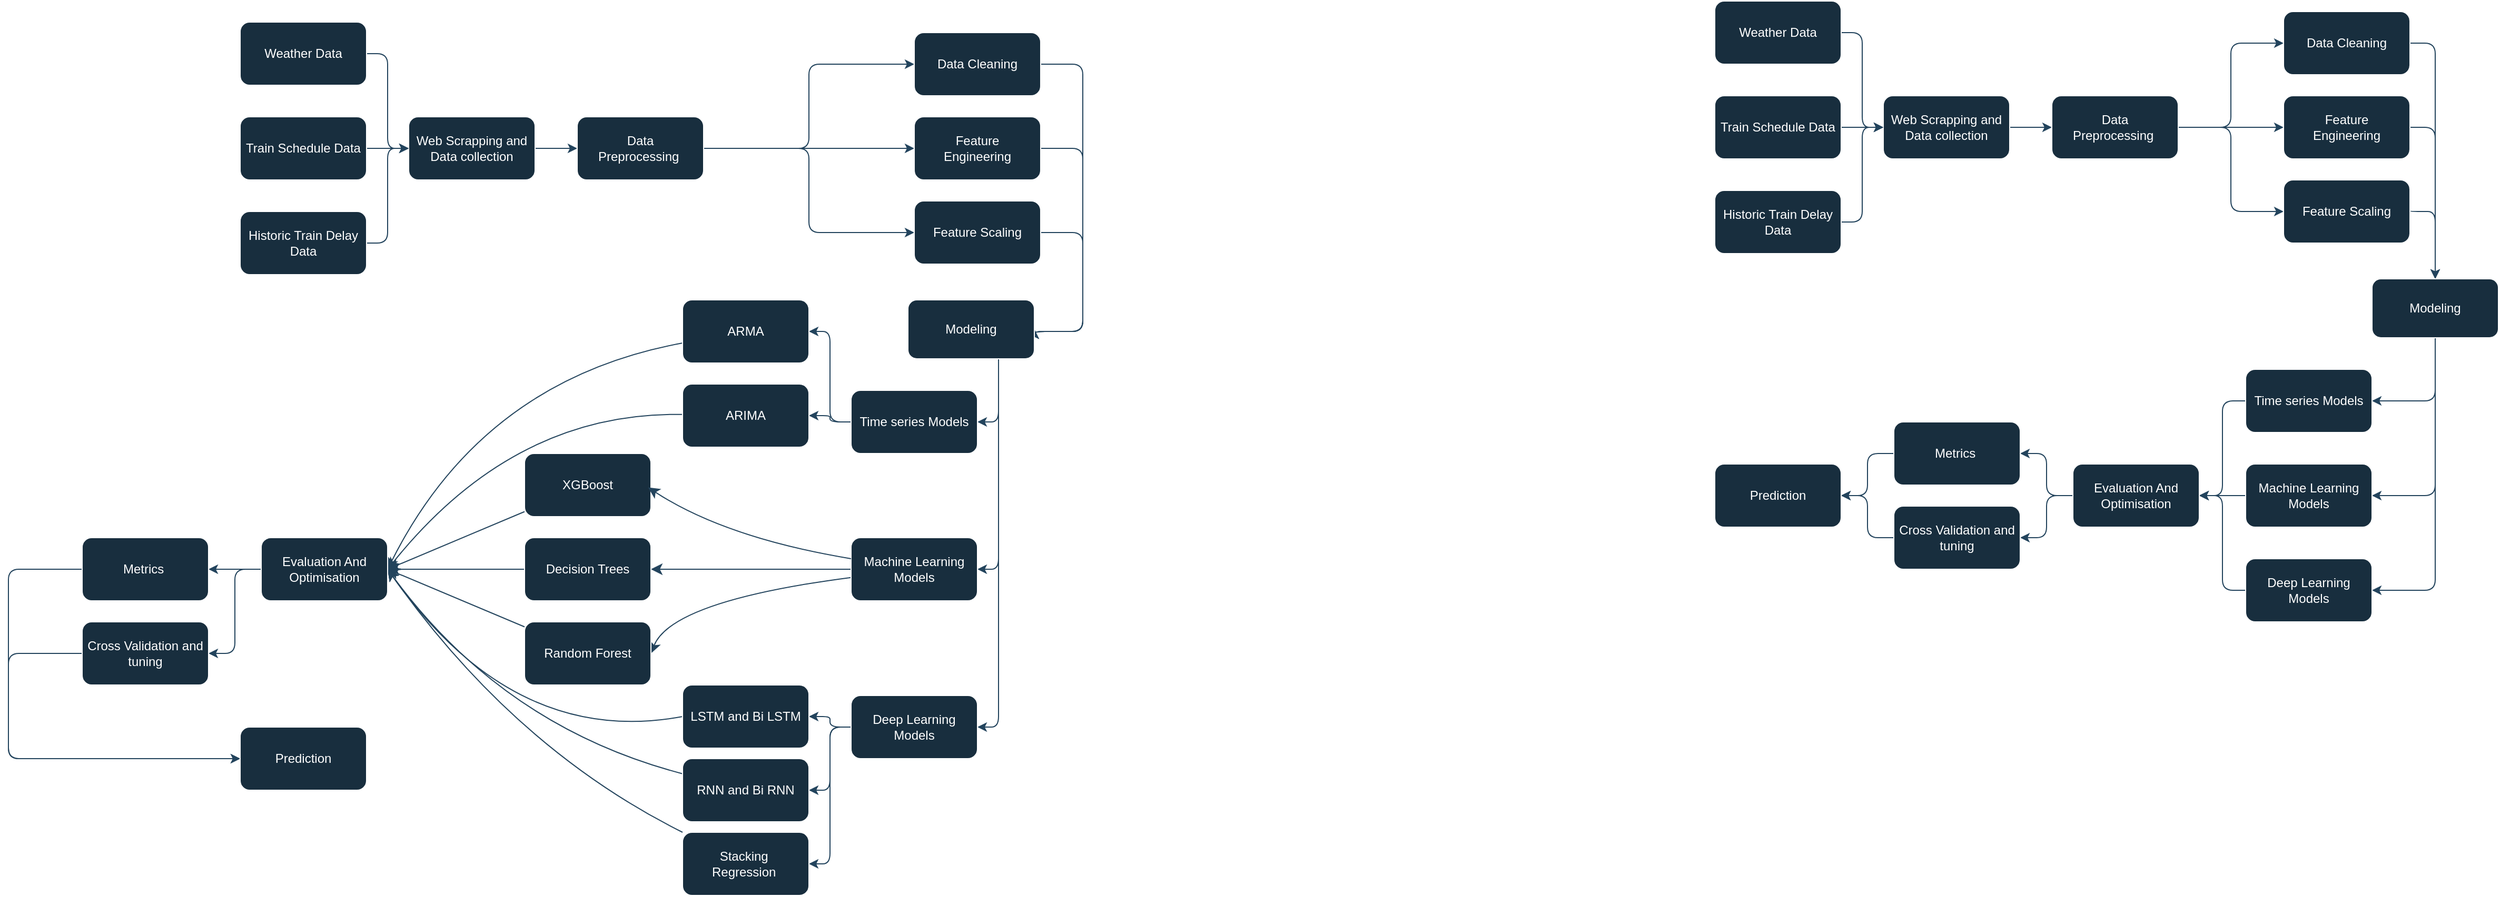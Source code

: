 <mxfile version="24.8.3">
  <diagram name="Page-1" id="Oc6mzuHaexsoy2SZjhDX">
    <mxGraphModel dx="1822" dy="664" grid="1" gridSize="10" guides="1" tooltips="1" connect="1" arrows="1" fold="1" page="1" pageScale="1" pageWidth="827" pageHeight="1169" math="0" shadow="0">
      <root>
        <mxCell id="0" />
        <mxCell id="1" parent="0" />
        <mxCell id="stg8ZOWepQ2pk7FR4M00-12" value="" style="edgeStyle=orthogonalEdgeStyle;rounded=1;orthogonalLoop=1;jettySize=auto;html=1;labelBackgroundColor=none;strokeColor=#23445D;fontColor=default;" parent="1" source="stg8ZOWepQ2pk7FR4M00-1" target="stg8ZOWepQ2pk7FR4M00-8" edge="1">
          <mxGeometry relative="1" as="geometry" />
        </mxCell>
        <mxCell id="stg8ZOWepQ2pk7FR4M00-1" value="Web Scrapping and Data collection" style="rounded=1;whiteSpace=wrap;html=1;labelBackgroundColor=none;fillColor=#182E3E;strokeColor=#FFFFFF;fontColor=#FFFFFF;" parent="1" vertex="1">
          <mxGeometry x="-120" y="410" width="120" height="60" as="geometry" />
        </mxCell>
        <mxCell id="stg8ZOWepQ2pk7FR4M00-4" style="edgeStyle=orthogonalEdgeStyle;rounded=1;orthogonalLoop=1;jettySize=auto;html=1;entryX=0;entryY=0.5;entryDx=0;entryDy=0;labelBackgroundColor=none;strokeColor=#23445D;fontColor=default;" parent="1" source="stg8ZOWepQ2pk7FR4M00-2" target="stg8ZOWepQ2pk7FR4M00-1" edge="1">
          <mxGeometry relative="1" as="geometry" />
        </mxCell>
        <mxCell id="stg8ZOWepQ2pk7FR4M00-2" value="Weather Data" style="rounded=1;whiteSpace=wrap;html=1;labelBackgroundColor=none;fillColor=#182E3E;strokeColor=#FFFFFF;fontColor=#FFFFFF;" parent="1" vertex="1">
          <mxGeometry x="-280" y="320" width="120" height="60" as="geometry" />
        </mxCell>
        <mxCell id="stg8ZOWepQ2pk7FR4M00-5" style="edgeStyle=orthogonalEdgeStyle;rounded=1;orthogonalLoop=1;jettySize=auto;html=1;labelBackgroundColor=none;strokeColor=#23445D;fontColor=default;" parent="1" source="stg8ZOWepQ2pk7FR4M00-3" edge="1">
          <mxGeometry relative="1" as="geometry">
            <mxPoint x="-120" y="440" as="targetPoint" />
            <Array as="points">
              <mxPoint x="-140" y="530" />
              <mxPoint x="-140" y="440" />
            </Array>
          </mxGeometry>
        </mxCell>
        <mxCell id="stg8ZOWepQ2pk7FR4M00-3" value="Historic Train Delay Data" style="rounded=1;whiteSpace=wrap;html=1;labelBackgroundColor=none;fillColor=#182E3E;strokeColor=#FFFFFF;fontColor=#FFFFFF;" parent="1" vertex="1">
          <mxGeometry x="-280" y="500" width="120" height="60" as="geometry" />
        </mxCell>
        <mxCell id="stg8ZOWepQ2pk7FR4M00-7" value="" style="edgeStyle=orthogonalEdgeStyle;rounded=1;orthogonalLoop=1;jettySize=auto;html=1;labelBackgroundColor=none;strokeColor=#23445D;fontColor=default;" parent="1" source="stg8ZOWepQ2pk7FR4M00-6" target="stg8ZOWepQ2pk7FR4M00-1" edge="1">
          <mxGeometry relative="1" as="geometry" />
        </mxCell>
        <mxCell id="stg8ZOWepQ2pk7FR4M00-6" value="Train Schedule Data" style="rounded=1;whiteSpace=wrap;html=1;labelBackgroundColor=none;fillColor=#182E3E;strokeColor=#FFFFFF;fontColor=#FFFFFF;" parent="1" vertex="1">
          <mxGeometry x="-280" y="410" width="120" height="60" as="geometry" />
        </mxCell>
        <mxCell id="stg8ZOWepQ2pk7FR4M00-13" value="" style="edgeStyle=orthogonalEdgeStyle;rounded=1;orthogonalLoop=1;jettySize=auto;html=1;labelBackgroundColor=none;strokeColor=#23445D;fontColor=default;" parent="1" source="stg8ZOWepQ2pk7FR4M00-8" target="stg8ZOWepQ2pk7FR4M00-10" edge="1">
          <mxGeometry relative="1" as="geometry" />
        </mxCell>
        <mxCell id="stg8ZOWepQ2pk7FR4M00-14" style="edgeStyle=orthogonalEdgeStyle;rounded=1;orthogonalLoop=1;jettySize=auto;html=1;entryX=0;entryY=0.5;entryDx=0;entryDy=0;labelBackgroundColor=none;strokeColor=#23445D;fontColor=default;" parent="1" source="stg8ZOWepQ2pk7FR4M00-8" target="stg8ZOWepQ2pk7FR4M00-9" edge="1">
          <mxGeometry relative="1" as="geometry" />
        </mxCell>
        <mxCell id="stg8ZOWepQ2pk7FR4M00-15" style="edgeStyle=orthogonalEdgeStyle;rounded=1;orthogonalLoop=1;jettySize=auto;html=1;entryX=0;entryY=0.5;entryDx=0;entryDy=0;labelBackgroundColor=none;strokeColor=#23445D;fontColor=default;" parent="1" source="stg8ZOWepQ2pk7FR4M00-8" target="stg8ZOWepQ2pk7FR4M00-11" edge="1">
          <mxGeometry relative="1" as="geometry" />
        </mxCell>
        <mxCell id="stg8ZOWepQ2pk7FR4M00-8" value="Data&lt;div&gt;Preprocessing&amp;nbsp;&lt;/div&gt;" style="rounded=1;whiteSpace=wrap;html=1;labelBackgroundColor=none;fillColor=#182E3E;strokeColor=#FFFFFF;fontColor=#FFFFFF;" parent="1" vertex="1">
          <mxGeometry x="40" y="410" width="120" height="60" as="geometry" />
        </mxCell>
        <mxCell id="stg8ZOWepQ2pk7FR4M00-21" style="edgeStyle=orthogonalEdgeStyle;rounded=1;orthogonalLoop=1;jettySize=auto;html=1;entryX=1;entryY=0.5;entryDx=0;entryDy=0;labelBackgroundColor=none;strokeColor=#23445D;fontColor=default;" parent="1" source="stg8ZOWepQ2pk7FR4M00-9" target="stg8ZOWepQ2pk7FR4M00-16" edge="1">
          <mxGeometry relative="1" as="geometry">
            <Array as="points">
              <mxPoint x="520" y="360" />
              <mxPoint x="520" y="614" />
            </Array>
          </mxGeometry>
        </mxCell>
        <mxCell id="stg8ZOWepQ2pk7FR4M00-9" value="Data Cleaning" style="rounded=1;whiteSpace=wrap;html=1;labelBackgroundColor=none;fillColor=#182E3E;strokeColor=#FFFFFF;fontColor=#FFFFFF;" parent="1" vertex="1">
          <mxGeometry x="360" y="330" width="120" height="60" as="geometry" />
        </mxCell>
        <mxCell id="stg8ZOWepQ2pk7FR4M00-22" style="edgeStyle=orthogonalEdgeStyle;rounded=1;orthogonalLoop=1;jettySize=auto;html=1;entryX=1;entryY=0.5;entryDx=0;entryDy=0;labelBackgroundColor=none;strokeColor=#23445D;fontColor=default;" parent="1" source="stg8ZOWepQ2pk7FR4M00-10" target="stg8ZOWepQ2pk7FR4M00-16" edge="1">
          <mxGeometry relative="1" as="geometry">
            <Array as="points">
              <mxPoint x="520" y="440" />
              <mxPoint x="520" y="614" />
            </Array>
          </mxGeometry>
        </mxCell>
        <mxCell id="stg8ZOWepQ2pk7FR4M00-10" value="Feature&lt;div&gt;&amp;nbsp;Engineering&amp;nbsp;&lt;/div&gt;" style="rounded=1;whiteSpace=wrap;html=1;labelBackgroundColor=none;fillColor=#182E3E;strokeColor=#FFFFFF;fontColor=#FFFFFF;" parent="1" vertex="1">
          <mxGeometry x="360" y="410" width="120" height="60" as="geometry" />
        </mxCell>
        <mxCell id="stg8ZOWepQ2pk7FR4M00-23" style="edgeStyle=orthogonalEdgeStyle;rounded=1;orthogonalLoop=1;jettySize=auto;html=1;entryX=1;entryY=0.5;entryDx=0;entryDy=0;labelBackgroundColor=none;strokeColor=#23445D;fontColor=default;" parent="1" source="stg8ZOWepQ2pk7FR4M00-11" target="stg8ZOWepQ2pk7FR4M00-16" edge="1">
          <mxGeometry relative="1" as="geometry">
            <Array as="points">
              <mxPoint x="520" y="520" />
              <mxPoint x="520" y="614" />
            </Array>
          </mxGeometry>
        </mxCell>
        <mxCell id="stg8ZOWepQ2pk7FR4M00-11" value="Feature Scaling" style="rounded=1;whiteSpace=wrap;html=1;labelBackgroundColor=none;fillColor=#182E3E;strokeColor=#FFFFFF;fontColor=#FFFFFF;" parent="1" vertex="1">
          <mxGeometry x="360" y="490" width="120" height="60" as="geometry" />
        </mxCell>
        <mxCell id="stg8ZOWepQ2pk7FR4M00-26" style="edgeStyle=orthogonalEdgeStyle;rounded=1;orthogonalLoop=1;jettySize=auto;html=1;entryX=1;entryY=0.5;entryDx=0;entryDy=0;labelBackgroundColor=none;strokeColor=#23445D;fontColor=default;" parent="1" source="stg8ZOWepQ2pk7FR4M00-16" target="stg8ZOWepQ2pk7FR4M00-20" edge="1">
          <mxGeometry relative="1" as="geometry">
            <Array as="points">
              <mxPoint x="440" y="700" />
            </Array>
          </mxGeometry>
        </mxCell>
        <mxCell id="stg8ZOWepQ2pk7FR4M00-41" style="edgeStyle=orthogonalEdgeStyle;rounded=1;orthogonalLoop=1;jettySize=auto;html=1;entryX=1;entryY=0.5;entryDx=0;entryDy=0;labelBackgroundColor=none;strokeColor=#23445D;fontColor=default;" parent="1" source="stg8ZOWepQ2pk7FR4M00-16" target="stg8ZOWepQ2pk7FR4M00-32" edge="1">
          <mxGeometry relative="1" as="geometry">
            <Array as="points">
              <mxPoint x="440" y="840" />
            </Array>
          </mxGeometry>
        </mxCell>
        <mxCell id="stg8ZOWepQ2pk7FR4M00-43" style="edgeStyle=orthogonalEdgeStyle;rounded=1;orthogonalLoop=1;jettySize=auto;html=1;entryX=1;entryY=0.5;entryDx=0;entryDy=0;labelBackgroundColor=none;strokeColor=#23445D;fontColor=default;" parent="1" source="stg8ZOWepQ2pk7FR4M00-16" target="stg8ZOWepQ2pk7FR4M00-42" edge="1">
          <mxGeometry relative="1" as="geometry">
            <Array as="points">
              <mxPoint x="440" y="990" />
            </Array>
          </mxGeometry>
        </mxCell>
        <mxCell id="stg8ZOWepQ2pk7FR4M00-16" value="Modeling" style="rounded=1;whiteSpace=wrap;html=1;labelBackgroundColor=none;fillColor=#182E3E;strokeColor=#FFFFFF;fontColor=#FFFFFF;" parent="1" vertex="1">
          <mxGeometry x="354" y="584" width="120" height="56" as="geometry" />
        </mxCell>
        <mxCell id="stg8ZOWepQ2pk7FR4M00-27" style="edgeStyle=orthogonalEdgeStyle;rounded=1;orthogonalLoop=1;jettySize=auto;html=1;entryX=1;entryY=0.5;entryDx=0;entryDy=0;labelBackgroundColor=none;strokeColor=#23445D;fontColor=default;" parent="1" source="stg8ZOWepQ2pk7FR4M00-20" target="stg8ZOWepQ2pk7FR4M00-24" edge="1">
          <mxGeometry relative="1" as="geometry" />
        </mxCell>
        <mxCell id="stg8ZOWepQ2pk7FR4M00-28" style="edgeStyle=orthogonalEdgeStyle;rounded=1;orthogonalLoop=1;jettySize=auto;html=1;entryX=1;entryY=0.5;entryDx=0;entryDy=0;labelBackgroundColor=none;strokeColor=#23445D;fontColor=default;" parent="1" source="stg8ZOWepQ2pk7FR4M00-20" target="stg8ZOWepQ2pk7FR4M00-25" edge="1">
          <mxGeometry relative="1" as="geometry" />
        </mxCell>
        <mxCell id="stg8ZOWepQ2pk7FR4M00-20" value="Time series Models" style="rounded=1;whiteSpace=wrap;html=1;labelBackgroundColor=none;fillColor=#182E3E;strokeColor=#FFFFFF;fontColor=#FFFFFF;" parent="1" vertex="1">
          <mxGeometry x="300" y="670" width="120" height="60" as="geometry" />
        </mxCell>
        <mxCell id="30z2oHUKhD7mHLdZUFcd-13" style="edgeStyle=none;curved=1;rounded=1;orthogonalLoop=1;jettySize=auto;html=1;entryX=1;entryY=0.5;entryDx=0;entryDy=0;fontSize=12;startSize=8;endSize=8;labelBackgroundColor=none;strokeColor=#23445D;fontColor=default;" parent="1" source="stg8ZOWepQ2pk7FR4M00-24" target="stg8ZOWepQ2pk7FR4M00-52" edge="1">
          <mxGeometry relative="1" as="geometry">
            <Array as="points">
              <mxPoint x="-50" y="660" />
            </Array>
          </mxGeometry>
        </mxCell>
        <mxCell id="stg8ZOWepQ2pk7FR4M00-24" value="ARMA" style="rounded=1;whiteSpace=wrap;html=1;labelBackgroundColor=none;fillColor=#182E3E;strokeColor=#FFFFFF;fontColor=#FFFFFF;" parent="1" vertex="1">
          <mxGeometry x="140" y="584" width="120" height="60" as="geometry" />
        </mxCell>
        <mxCell id="30z2oHUKhD7mHLdZUFcd-14" style="edgeStyle=none;curved=1;rounded=1;orthogonalLoop=1;jettySize=auto;html=1;entryX=1;entryY=0.5;entryDx=0;entryDy=0;fontSize=12;startSize=8;endSize=8;labelBackgroundColor=none;strokeColor=#23445D;fontColor=default;" parent="1" source="stg8ZOWepQ2pk7FR4M00-25" target="stg8ZOWepQ2pk7FR4M00-52" edge="1">
          <mxGeometry relative="1" as="geometry">
            <Array as="points">
              <mxPoint x="-20" y="690" />
            </Array>
          </mxGeometry>
        </mxCell>
        <mxCell id="stg8ZOWepQ2pk7FR4M00-25" value="ARIMA" style="rounded=1;whiteSpace=wrap;html=1;labelBackgroundColor=none;fillColor=#182E3E;strokeColor=#FFFFFF;fontColor=#FFFFFF;" parent="1" vertex="1">
          <mxGeometry x="140" y="664" width="120" height="60" as="geometry" />
        </mxCell>
        <mxCell id="30z2oHUKhD7mHLdZUFcd-2" style="edgeStyle=none;curved=1;rounded=1;orthogonalLoop=1;jettySize=auto;html=1;entryX=1;entryY=0.5;entryDx=0;entryDy=0;fontSize=12;startSize=8;endSize=8;labelBackgroundColor=none;strokeColor=#23445D;fontColor=default;" parent="1" source="stg8ZOWepQ2pk7FR4M00-32" target="stg8ZOWepQ2pk7FR4M00-33" edge="1">
          <mxGeometry relative="1" as="geometry" />
        </mxCell>
        <mxCell id="30z2oHUKhD7mHLdZUFcd-9" style="edgeStyle=none;curved=1;rounded=1;orthogonalLoop=1;jettySize=auto;html=1;entryX=1;entryY=0.5;entryDx=0;entryDy=0;fontSize=12;startSize=8;endSize=8;labelBackgroundColor=none;strokeColor=#23445D;fontColor=default;" parent="1" source="stg8ZOWepQ2pk7FR4M00-32" target="stg8ZOWepQ2pk7FR4M00-34" edge="1">
          <mxGeometry relative="1" as="geometry">
            <Array as="points">
              <mxPoint x="130" y="870" />
            </Array>
          </mxGeometry>
        </mxCell>
        <mxCell id="stg8ZOWepQ2pk7FR4M00-32" value="Machine Learning Models" style="rounded=1;whiteSpace=wrap;html=1;labelBackgroundColor=none;fillColor=#182E3E;strokeColor=#FFFFFF;fontColor=#FFFFFF;" parent="1" vertex="1">
          <mxGeometry x="300" y="810" width="120" height="60" as="geometry" />
        </mxCell>
        <mxCell id="30z2oHUKhD7mHLdZUFcd-11" style="edgeStyle=none;curved=1;rounded=1;orthogonalLoop=1;jettySize=auto;html=1;entryX=1;entryY=0.5;entryDx=0;entryDy=0;fontSize=12;startSize=8;endSize=8;labelBackgroundColor=none;strokeColor=#23445D;fontColor=default;" parent="1" source="stg8ZOWepQ2pk7FR4M00-33" target="stg8ZOWepQ2pk7FR4M00-52" edge="1">
          <mxGeometry relative="1" as="geometry" />
        </mxCell>
        <mxCell id="stg8ZOWepQ2pk7FR4M00-33" value="Decision Trees" style="rounded=1;whiteSpace=wrap;html=1;labelBackgroundColor=none;fillColor=#182E3E;strokeColor=#FFFFFF;fontColor=#FFFFFF;" parent="1" vertex="1">
          <mxGeometry x="-10" y="810" width="120" height="60" as="geometry" />
        </mxCell>
        <mxCell id="30z2oHUKhD7mHLdZUFcd-12" style="edgeStyle=none;curved=1;rounded=1;orthogonalLoop=1;jettySize=auto;html=1;entryX=1;entryY=0.5;entryDx=0;entryDy=0;fontSize=12;startSize=8;endSize=8;labelBackgroundColor=none;strokeColor=#23445D;fontColor=default;" parent="1" source="stg8ZOWepQ2pk7FR4M00-34" target="stg8ZOWepQ2pk7FR4M00-52" edge="1">
          <mxGeometry relative="1" as="geometry" />
        </mxCell>
        <mxCell id="stg8ZOWepQ2pk7FR4M00-34" value="Random Forest" style="rounded=1;whiteSpace=wrap;html=1;labelBackgroundColor=none;fillColor=#182E3E;strokeColor=#FFFFFF;fontColor=#FFFFFF;" parent="1" vertex="1">
          <mxGeometry x="-10" y="890" width="120" height="60" as="geometry" />
        </mxCell>
        <mxCell id="30z2oHUKhD7mHLdZUFcd-10" style="edgeStyle=none;curved=1;rounded=1;orthogonalLoop=1;jettySize=auto;html=1;entryX=1;entryY=0.5;entryDx=0;entryDy=0;fontSize=12;startSize=8;endSize=8;labelBackgroundColor=none;strokeColor=#23445D;fontColor=default;" parent="1" source="stg8ZOWepQ2pk7FR4M00-36" target="stg8ZOWepQ2pk7FR4M00-52" edge="1">
          <mxGeometry relative="1" as="geometry" />
        </mxCell>
        <mxCell id="stg8ZOWepQ2pk7FR4M00-36" value="XGBoost" style="rounded=1;whiteSpace=wrap;html=1;labelBackgroundColor=none;fillColor=#182E3E;strokeColor=#FFFFFF;fontColor=#FFFFFF;" parent="1" vertex="1">
          <mxGeometry x="-10" y="730" width="120" height="60" as="geometry" />
        </mxCell>
        <mxCell id="stg8ZOWepQ2pk7FR4M00-49" value="" style="edgeStyle=orthogonalEdgeStyle;rounded=1;orthogonalLoop=1;jettySize=auto;html=1;labelBackgroundColor=none;strokeColor=#23445D;fontColor=default;" parent="1" source="stg8ZOWepQ2pk7FR4M00-42" target="stg8ZOWepQ2pk7FR4M00-45" edge="1">
          <mxGeometry relative="1" as="geometry" />
        </mxCell>
        <mxCell id="stg8ZOWepQ2pk7FR4M00-50" style="edgeStyle=orthogonalEdgeStyle;rounded=1;orthogonalLoop=1;jettySize=auto;html=1;entryX=1;entryY=0.5;entryDx=0;entryDy=0;labelBackgroundColor=none;strokeColor=#23445D;fontColor=default;" parent="1" source="stg8ZOWepQ2pk7FR4M00-42" target="stg8ZOWepQ2pk7FR4M00-44" edge="1">
          <mxGeometry relative="1" as="geometry" />
        </mxCell>
        <mxCell id="stg8ZOWepQ2pk7FR4M00-51" style="edgeStyle=orthogonalEdgeStyle;rounded=1;orthogonalLoop=1;jettySize=auto;html=1;entryX=1;entryY=0.5;entryDx=0;entryDy=0;labelBackgroundColor=none;strokeColor=#23445D;fontColor=default;" parent="1" source="stg8ZOWepQ2pk7FR4M00-42" target="stg8ZOWepQ2pk7FR4M00-46" edge="1">
          <mxGeometry relative="1" as="geometry" />
        </mxCell>
        <mxCell id="stg8ZOWepQ2pk7FR4M00-42" value="Deep Learning Models" style="rounded=1;whiteSpace=wrap;html=1;labelBackgroundColor=none;fillColor=#182E3E;strokeColor=#FFFFFF;fontColor=#FFFFFF;" parent="1" vertex="1">
          <mxGeometry x="300" y="960" width="120" height="60" as="geometry" />
        </mxCell>
        <mxCell id="30z2oHUKhD7mHLdZUFcd-15" style="edgeStyle=none;curved=1;rounded=1;orthogonalLoop=1;jettySize=auto;html=1;entryX=1;entryY=0.5;entryDx=0;entryDy=0;fontSize=12;startSize=8;endSize=8;exitX=0;exitY=0.5;exitDx=0;exitDy=0;labelBackgroundColor=none;strokeColor=#23445D;fontColor=default;" parent="1" source="stg8ZOWepQ2pk7FR4M00-44" target="stg8ZOWepQ2pk7FR4M00-52" edge="1">
          <mxGeometry relative="1" as="geometry">
            <mxPoint x="140" y="955" as="sourcePoint" />
            <Array as="points">
              <mxPoint x="-20" y="1010" />
            </Array>
          </mxGeometry>
        </mxCell>
        <mxCell id="stg8ZOWepQ2pk7FR4M00-44" value="LSTM and Bi LSTM" style="rounded=1;whiteSpace=wrap;html=1;labelBackgroundColor=none;fillColor=#182E3E;strokeColor=#FFFFFF;fontColor=#FFFFFF;" parent="1" vertex="1">
          <mxGeometry x="140" y="950" width="120" height="60" as="geometry" />
        </mxCell>
        <mxCell id="30z2oHUKhD7mHLdZUFcd-16" style="edgeStyle=none;curved=1;rounded=1;orthogonalLoop=1;jettySize=auto;html=1;entryX=1;entryY=0.5;entryDx=0;entryDy=0;fontSize=12;startSize=8;endSize=8;labelBackgroundColor=none;strokeColor=#23445D;fontColor=default;" parent="1" source="stg8ZOWepQ2pk7FR4M00-45" target="stg8ZOWepQ2pk7FR4M00-52" edge="1">
          <mxGeometry relative="1" as="geometry">
            <Array as="points">
              <mxPoint x="-30" y="990" />
            </Array>
          </mxGeometry>
        </mxCell>
        <mxCell id="stg8ZOWepQ2pk7FR4M00-45" value="RNN and Bi RNN" style="rounded=1;whiteSpace=wrap;html=1;labelBackgroundColor=none;fillColor=#182E3E;strokeColor=#FFFFFF;fontColor=#FFFFFF;" parent="1" vertex="1">
          <mxGeometry x="140" y="1020" width="120" height="60" as="geometry" />
        </mxCell>
        <mxCell id="30z2oHUKhD7mHLdZUFcd-17" style="edgeStyle=none;curved=1;rounded=1;orthogonalLoop=1;jettySize=auto;html=1;entryX=1;entryY=0.5;entryDx=0;entryDy=0;fontSize=12;startSize=8;endSize=8;labelBackgroundColor=none;strokeColor=#23445D;fontColor=default;" parent="1" source="stg8ZOWepQ2pk7FR4M00-46" target="stg8ZOWepQ2pk7FR4M00-52" edge="1">
          <mxGeometry relative="1" as="geometry">
            <Array as="points">
              <mxPoint x="-20" y="1010" />
            </Array>
          </mxGeometry>
        </mxCell>
        <mxCell id="stg8ZOWepQ2pk7FR4M00-46" value="Stacking&amp;nbsp;&lt;div&gt;Regression&amp;nbsp;&lt;/div&gt;" style="rounded=1;whiteSpace=wrap;html=1;labelBackgroundColor=none;fillColor=#182E3E;strokeColor=#FFFFFF;fontColor=#FFFFFF;" parent="1" vertex="1">
          <mxGeometry x="140" y="1090" width="120" height="60" as="geometry" />
        </mxCell>
        <mxCell id="stg8ZOWepQ2pk7FR4M00-59" style="edgeStyle=orthogonalEdgeStyle;rounded=1;orthogonalLoop=1;jettySize=auto;html=1;entryX=1;entryY=0.5;entryDx=0;entryDy=0;labelBackgroundColor=none;strokeColor=#23445D;fontColor=default;" parent="1" source="stg8ZOWepQ2pk7FR4M00-52" target="stg8ZOWepQ2pk7FR4M00-54" edge="1">
          <mxGeometry relative="1" as="geometry" />
        </mxCell>
        <mxCell id="stg8ZOWepQ2pk7FR4M00-60" style="edgeStyle=orthogonalEdgeStyle;rounded=1;orthogonalLoop=1;jettySize=auto;html=1;entryX=1;entryY=0.5;entryDx=0;entryDy=0;labelBackgroundColor=none;strokeColor=#23445D;fontColor=default;" parent="1" source="stg8ZOWepQ2pk7FR4M00-52" target="stg8ZOWepQ2pk7FR4M00-55" edge="1">
          <mxGeometry relative="1" as="geometry" />
        </mxCell>
        <mxCell id="stg8ZOWepQ2pk7FR4M00-52" value="Evaluation And Optimisation" style="rounded=1;whiteSpace=wrap;html=1;labelBackgroundColor=none;fillColor=#182E3E;strokeColor=#FFFFFF;fontColor=#FFFFFF;" parent="1" vertex="1">
          <mxGeometry x="-260" y="810" width="120" height="60" as="geometry" />
        </mxCell>
        <mxCell id="stg8ZOWepQ2pk7FR4M00-62" style="edgeStyle=orthogonalEdgeStyle;rounded=1;orthogonalLoop=1;jettySize=auto;html=1;entryX=0;entryY=0.5;entryDx=0;entryDy=0;labelBackgroundColor=none;strokeColor=#23445D;fontColor=default;" parent="1" source="stg8ZOWepQ2pk7FR4M00-54" target="stg8ZOWepQ2pk7FR4M00-61" edge="1">
          <mxGeometry relative="1" as="geometry">
            <Array as="points">
              <mxPoint x="-500" y="840" />
              <mxPoint x="-500" y="1020" />
            </Array>
          </mxGeometry>
        </mxCell>
        <mxCell id="stg8ZOWepQ2pk7FR4M00-54" value="Metrics&amp;nbsp;" style="rounded=1;whiteSpace=wrap;html=1;labelBackgroundColor=none;fillColor=#182E3E;strokeColor=#FFFFFF;fontColor=#FFFFFF;" parent="1" vertex="1">
          <mxGeometry x="-430" y="810" width="120" height="60" as="geometry" />
        </mxCell>
        <mxCell id="stg8ZOWepQ2pk7FR4M00-63" style="edgeStyle=orthogonalEdgeStyle;rounded=1;orthogonalLoop=1;jettySize=auto;html=1;entryX=0;entryY=0.5;entryDx=0;entryDy=0;labelBackgroundColor=none;strokeColor=#23445D;fontColor=default;" parent="1" source="stg8ZOWepQ2pk7FR4M00-55" target="stg8ZOWepQ2pk7FR4M00-61" edge="1">
          <mxGeometry relative="1" as="geometry">
            <Array as="points">
              <mxPoint x="-500" y="920" />
              <mxPoint x="-500" y="1020" />
            </Array>
          </mxGeometry>
        </mxCell>
        <mxCell id="stg8ZOWepQ2pk7FR4M00-55" value="Cross Validation and tuning" style="rounded=1;whiteSpace=wrap;html=1;labelBackgroundColor=none;fillColor=#182E3E;strokeColor=#FFFFFF;fontColor=#FFFFFF;" parent="1" vertex="1">
          <mxGeometry x="-430" y="890" width="120" height="60" as="geometry" />
        </mxCell>
        <mxCell id="stg8ZOWepQ2pk7FR4M00-61" value="Prediction" style="rounded=1;whiteSpace=wrap;html=1;labelBackgroundColor=none;fillColor=#182E3E;strokeColor=#FFFFFF;fontColor=#FFFFFF;" parent="1" vertex="1">
          <mxGeometry x="-280" y="990" width="120" height="60" as="geometry" />
        </mxCell>
        <mxCell id="30z2oHUKhD7mHLdZUFcd-1" style="edgeStyle=none;curved=1;rounded=1;orthogonalLoop=1;jettySize=auto;html=1;entryX=0;entryY=0.5;entryDx=0;entryDy=0;fontSize=12;startSize=8;endSize=8;labelBackgroundColor=none;strokeColor=#23445D;fontColor=default;" parent="1" source="stg8ZOWepQ2pk7FR4M00-32" target="stg8ZOWepQ2pk7FR4M00-32" edge="1">
          <mxGeometry relative="1" as="geometry" />
        </mxCell>
        <mxCell id="30z2oHUKhD7mHLdZUFcd-8" style="edgeStyle=none;curved=1;rounded=1;orthogonalLoop=1;jettySize=auto;html=1;entryX=0.978;entryY=0.537;entryDx=0;entryDy=0;entryPerimeter=0;fontSize=12;startSize=8;endSize=8;labelBackgroundColor=none;strokeColor=#23445D;fontColor=default;" parent="1" source="stg8ZOWepQ2pk7FR4M00-32" target="stg8ZOWepQ2pk7FR4M00-36" edge="1">
          <mxGeometry relative="1" as="geometry">
            <Array as="points">
              <mxPoint x="180" y="810" />
            </Array>
          </mxGeometry>
        </mxCell>
        <mxCell id="30z2oHUKhD7mHLdZUFcd-18" value="" style="edgeStyle=orthogonalEdgeStyle;rounded=1;orthogonalLoop=1;jettySize=auto;html=1;labelBackgroundColor=none;strokeColor=#23445D;fontColor=default;" parent="1" source="30z2oHUKhD7mHLdZUFcd-19" target="30z2oHUKhD7mHLdZUFcd-29" edge="1">
          <mxGeometry relative="1" as="geometry" />
        </mxCell>
        <mxCell id="30z2oHUKhD7mHLdZUFcd-19" value="Web Scrapping and Data collection" style="rounded=1;whiteSpace=wrap;html=1;labelBackgroundColor=none;fillColor=#182E3E;strokeColor=#FFFFFF;fontColor=#FFFFFF;" parent="1" vertex="1">
          <mxGeometry x="1280" y="390" width="120" height="60" as="geometry" />
        </mxCell>
        <mxCell id="30z2oHUKhD7mHLdZUFcd-20" style="edgeStyle=orthogonalEdgeStyle;rounded=1;orthogonalLoop=1;jettySize=auto;html=1;entryX=0;entryY=0.5;entryDx=0;entryDy=0;labelBackgroundColor=none;strokeColor=#23445D;fontColor=default;" parent="1" source="30z2oHUKhD7mHLdZUFcd-21" target="30z2oHUKhD7mHLdZUFcd-19" edge="1">
          <mxGeometry relative="1" as="geometry" />
        </mxCell>
        <mxCell id="30z2oHUKhD7mHLdZUFcd-21" value="Weather Data" style="rounded=1;whiteSpace=wrap;html=1;labelBackgroundColor=none;fillColor=#182E3E;strokeColor=#FFFFFF;fontColor=#FFFFFF;" parent="1" vertex="1">
          <mxGeometry x="1120" y="300" width="120" height="60" as="geometry" />
        </mxCell>
        <mxCell id="30z2oHUKhD7mHLdZUFcd-22" style="edgeStyle=orthogonalEdgeStyle;rounded=1;orthogonalLoop=1;jettySize=auto;html=1;labelBackgroundColor=none;strokeColor=#23445D;fontColor=default;" parent="1" source="30z2oHUKhD7mHLdZUFcd-23" edge="1">
          <mxGeometry relative="1" as="geometry">
            <mxPoint x="1280" y="420" as="targetPoint" />
            <Array as="points">
              <mxPoint x="1260" y="510" />
              <mxPoint x="1260" y="420" />
            </Array>
          </mxGeometry>
        </mxCell>
        <mxCell id="30z2oHUKhD7mHLdZUFcd-23" value="Historic Train Delay Data" style="rounded=1;whiteSpace=wrap;html=1;labelBackgroundColor=none;fillColor=#182E3E;strokeColor=#FFFFFF;fontColor=#FFFFFF;" parent="1" vertex="1">
          <mxGeometry x="1120" y="480" width="120" height="60" as="geometry" />
        </mxCell>
        <mxCell id="30z2oHUKhD7mHLdZUFcd-24" value="" style="edgeStyle=orthogonalEdgeStyle;rounded=1;orthogonalLoop=1;jettySize=auto;html=1;labelBackgroundColor=none;strokeColor=#23445D;fontColor=default;" parent="1" source="30z2oHUKhD7mHLdZUFcd-25" target="30z2oHUKhD7mHLdZUFcd-19" edge="1">
          <mxGeometry relative="1" as="geometry" />
        </mxCell>
        <mxCell id="30z2oHUKhD7mHLdZUFcd-25" value="Train Schedule Data" style="rounded=1;whiteSpace=wrap;html=1;labelBackgroundColor=none;fillColor=#182E3E;strokeColor=#FFFFFF;fontColor=#FFFFFF;" parent="1" vertex="1">
          <mxGeometry x="1120" y="390" width="120" height="60" as="geometry" />
        </mxCell>
        <mxCell id="30z2oHUKhD7mHLdZUFcd-26" value="" style="edgeStyle=orthogonalEdgeStyle;rounded=1;orthogonalLoop=1;jettySize=auto;html=1;labelBackgroundColor=none;strokeColor=#23445D;fontColor=default;" parent="1" source="30z2oHUKhD7mHLdZUFcd-29" target="30z2oHUKhD7mHLdZUFcd-33" edge="1">
          <mxGeometry relative="1" as="geometry" />
        </mxCell>
        <mxCell id="30z2oHUKhD7mHLdZUFcd-27" style="edgeStyle=orthogonalEdgeStyle;rounded=1;orthogonalLoop=1;jettySize=auto;html=1;entryX=0;entryY=0.5;entryDx=0;entryDy=0;labelBackgroundColor=none;strokeColor=#23445D;fontColor=default;" parent="1" source="30z2oHUKhD7mHLdZUFcd-29" target="30z2oHUKhD7mHLdZUFcd-31" edge="1">
          <mxGeometry relative="1" as="geometry" />
        </mxCell>
        <mxCell id="30z2oHUKhD7mHLdZUFcd-28" style="edgeStyle=orthogonalEdgeStyle;rounded=1;orthogonalLoop=1;jettySize=auto;html=1;entryX=0;entryY=0.5;entryDx=0;entryDy=0;labelBackgroundColor=none;strokeColor=#23445D;fontColor=default;" parent="1" source="30z2oHUKhD7mHLdZUFcd-29" target="30z2oHUKhD7mHLdZUFcd-35" edge="1">
          <mxGeometry relative="1" as="geometry" />
        </mxCell>
        <mxCell id="30z2oHUKhD7mHLdZUFcd-29" value="Data&lt;div&gt;Preprocessing&amp;nbsp;&lt;/div&gt;" style="rounded=1;whiteSpace=wrap;html=1;labelBackgroundColor=none;fillColor=#182E3E;strokeColor=#FFFFFF;fontColor=#FFFFFF;" parent="1" vertex="1">
          <mxGeometry x="1440" y="390" width="120" height="60" as="geometry" />
        </mxCell>
        <mxCell id="IdJTG1rGeCHriK9BTK9C-10" style="edgeStyle=orthogonalEdgeStyle;rounded=1;orthogonalLoop=1;jettySize=auto;html=1;entryX=0.5;entryY=0;entryDx=0;entryDy=0;labelBackgroundColor=none;strokeColor=#23445D;fontColor=default;" edge="1" parent="1" source="30z2oHUKhD7mHLdZUFcd-31" target="30z2oHUKhD7mHLdZUFcd-39">
          <mxGeometry relative="1" as="geometry">
            <Array as="points">
              <mxPoint x="1804" y="340" />
            </Array>
          </mxGeometry>
        </mxCell>
        <mxCell id="30z2oHUKhD7mHLdZUFcd-31" value="Data Cleaning" style="rounded=1;whiteSpace=wrap;html=1;labelBackgroundColor=none;fillColor=#182E3E;strokeColor=#FFFFFF;fontColor=#FFFFFF;" parent="1" vertex="1">
          <mxGeometry x="1660" y="310" width="120" height="60" as="geometry" />
        </mxCell>
        <mxCell id="IdJTG1rGeCHriK9BTK9C-11" style="edgeStyle=orthogonalEdgeStyle;rounded=1;orthogonalLoop=1;jettySize=auto;html=1;entryX=0.5;entryY=0;entryDx=0;entryDy=0;labelBackgroundColor=none;strokeColor=#23445D;fontColor=default;" edge="1" parent="1" source="30z2oHUKhD7mHLdZUFcd-33" target="30z2oHUKhD7mHLdZUFcd-39">
          <mxGeometry relative="1" as="geometry">
            <Array as="points">
              <mxPoint x="1804" y="420" />
            </Array>
          </mxGeometry>
        </mxCell>
        <mxCell id="30z2oHUKhD7mHLdZUFcd-33" value="Feature&lt;div&gt;&amp;nbsp;Engineering&amp;nbsp;&lt;/div&gt;" style="rounded=1;whiteSpace=wrap;html=1;labelBackgroundColor=none;fillColor=#182E3E;strokeColor=#FFFFFF;fontColor=#FFFFFF;" parent="1" vertex="1">
          <mxGeometry x="1660" y="390" width="120" height="60" as="geometry" />
        </mxCell>
        <mxCell id="IdJTG1rGeCHriK9BTK9C-13" style="edgeStyle=orthogonalEdgeStyle;rounded=1;orthogonalLoop=1;jettySize=auto;html=1;entryX=0.5;entryY=0;entryDx=0;entryDy=0;exitX=0.998;exitY=0.48;exitDx=0;exitDy=0;exitPerimeter=0;labelBackgroundColor=none;strokeColor=#23445D;fontColor=default;" edge="1" parent="1" source="30z2oHUKhD7mHLdZUFcd-35" target="30z2oHUKhD7mHLdZUFcd-39">
          <mxGeometry relative="1" as="geometry">
            <Array as="points">
              <mxPoint x="1780" y="500" />
              <mxPoint x="1804" y="500" />
            </Array>
          </mxGeometry>
        </mxCell>
        <mxCell id="30z2oHUKhD7mHLdZUFcd-35" value="Feature Scaling" style="rounded=1;whiteSpace=wrap;html=1;labelBackgroundColor=none;fillColor=#182E3E;strokeColor=#FFFFFF;fontColor=#FFFFFF;" parent="1" vertex="1">
          <mxGeometry x="1660" y="470" width="120" height="60" as="geometry" />
        </mxCell>
        <mxCell id="IdJTG1rGeCHriK9BTK9C-1" style="edgeStyle=orthogonalEdgeStyle;rounded=1;orthogonalLoop=1;jettySize=auto;html=1;entryX=1;entryY=0.5;entryDx=0;entryDy=0;labelBackgroundColor=none;strokeColor=#23445D;fontColor=default;" edge="1" parent="1" source="30z2oHUKhD7mHLdZUFcd-39" target="30z2oHUKhD7mHLdZUFcd-42">
          <mxGeometry relative="1" as="geometry" />
        </mxCell>
        <mxCell id="IdJTG1rGeCHriK9BTK9C-2" style="edgeStyle=orthogonalEdgeStyle;rounded=1;orthogonalLoop=1;jettySize=auto;html=1;entryX=1;entryY=0.5;entryDx=0;entryDy=0;labelBackgroundColor=none;strokeColor=#23445D;fontColor=default;" edge="1" parent="1" source="30z2oHUKhD7mHLdZUFcd-39" target="30z2oHUKhD7mHLdZUFcd-49">
          <mxGeometry relative="1" as="geometry" />
        </mxCell>
        <mxCell id="IdJTG1rGeCHriK9BTK9C-3" style="edgeStyle=orthogonalEdgeStyle;rounded=1;orthogonalLoop=1;jettySize=auto;html=1;entryX=1;entryY=0.5;entryDx=0;entryDy=0;labelBackgroundColor=none;strokeColor=#23445D;fontColor=default;" edge="1" parent="1" source="30z2oHUKhD7mHLdZUFcd-39" target="30z2oHUKhD7mHLdZUFcd-59">
          <mxGeometry relative="1" as="geometry" />
        </mxCell>
        <mxCell id="30z2oHUKhD7mHLdZUFcd-39" value="Modeling" style="rounded=1;whiteSpace=wrap;html=1;labelBackgroundColor=none;fillColor=#182E3E;strokeColor=#FFFFFF;fontColor=#FFFFFF;" parent="1" vertex="1">
          <mxGeometry x="1744" y="564" width="120" height="56" as="geometry" />
        </mxCell>
        <mxCell id="IdJTG1rGeCHriK9BTK9C-8" style="edgeStyle=orthogonalEdgeStyle;rounded=1;orthogonalLoop=1;jettySize=auto;html=1;entryX=1;entryY=0.5;entryDx=0;entryDy=0;labelBackgroundColor=none;strokeColor=#23445D;fontColor=default;" edge="1" parent="1" source="30z2oHUKhD7mHLdZUFcd-42" target="30z2oHUKhD7mHLdZUFcd-78">
          <mxGeometry relative="1" as="geometry" />
        </mxCell>
        <mxCell id="30z2oHUKhD7mHLdZUFcd-42" value="Time series Models" style="rounded=1;whiteSpace=wrap;html=1;labelBackgroundColor=none;fillColor=#182E3E;strokeColor=#FFFFFF;fontColor=#FFFFFF;" parent="1" vertex="1">
          <mxGeometry x="1624" y="650" width="120" height="60" as="geometry" />
        </mxCell>
        <mxCell id="IdJTG1rGeCHriK9BTK9C-4" value="" style="edgeStyle=orthogonalEdgeStyle;rounded=1;orthogonalLoop=1;jettySize=auto;html=1;labelBackgroundColor=none;strokeColor=#23445D;fontColor=default;" edge="1" parent="1" source="30z2oHUKhD7mHLdZUFcd-49" target="30z2oHUKhD7mHLdZUFcd-78">
          <mxGeometry relative="1" as="geometry" />
        </mxCell>
        <mxCell id="30z2oHUKhD7mHLdZUFcd-49" value="Machine Learning Models" style="rounded=1;whiteSpace=wrap;html=1;labelBackgroundColor=none;fillColor=#182E3E;strokeColor=#FFFFFF;fontColor=#FFFFFF;" parent="1" vertex="1">
          <mxGeometry x="1624" y="740" width="120" height="60" as="geometry" />
        </mxCell>
        <mxCell id="IdJTG1rGeCHriK9BTK9C-9" style="edgeStyle=orthogonalEdgeStyle;rounded=1;orthogonalLoop=1;jettySize=auto;html=1;entryX=1;entryY=0.5;entryDx=0;entryDy=0;labelBackgroundColor=none;strokeColor=#23445D;fontColor=default;" edge="1" parent="1" source="30z2oHUKhD7mHLdZUFcd-59" target="30z2oHUKhD7mHLdZUFcd-78">
          <mxGeometry relative="1" as="geometry" />
        </mxCell>
        <mxCell id="30z2oHUKhD7mHLdZUFcd-59" value="Deep Learning Models" style="rounded=1;whiteSpace=wrap;html=1;labelBackgroundColor=none;fillColor=#182E3E;strokeColor=#FFFFFF;fontColor=#FFFFFF;" parent="1" vertex="1">
          <mxGeometry x="1624" y="830" width="120" height="60" as="geometry" />
        </mxCell>
        <mxCell id="30z2oHUKhD7mHLdZUFcd-76" style="edgeStyle=orthogonalEdgeStyle;rounded=1;orthogonalLoop=1;jettySize=auto;html=1;entryX=1;entryY=0.5;entryDx=0;entryDy=0;labelBackgroundColor=none;strokeColor=#23445D;fontColor=default;" parent="1" source="30z2oHUKhD7mHLdZUFcd-78" target="30z2oHUKhD7mHLdZUFcd-80" edge="1">
          <mxGeometry relative="1" as="geometry" />
        </mxCell>
        <mxCell id="30z2oHUKhD7mHLdZUFcd-77" style="edgeStyle=orthogonalEdgeStyle;rounded=1;orthogonalLoop=1;jettySize=auto;html=1;entryX=1;entryY=0.5;entryDx=0;entryDy=0;labelBackgroundColor=none;strokeColor=#23445D;fontColor=default;" parent="1" source="30z2oHUKhD7mHLdZUFcd-78" target="30z2oHUKhD7mHLdZUFcd-82" edge="1">
          <mxGeometry relative="1" as="geometry" />
        </mxCell>
        <mxCell id="30z2oHUKhD7mHLdZUFcd-78" value="Evaluation And Optimisation" style="rounded=1;whiteSpace=wrap;html=1;labelBackgroundColor=none;fillColor=#182E3E;strokeColor=#FFFFFF;fontColor=#FFFFFF;" parent="1" vertex="1">
          <mxGeometry x="1460" y="740" width="120" height="60" as="geometry" />
        </mxCell>
        <mxCell id="IdJTG1rGeCHriK9BTK9C-5" style="edgeStyle=orthogonalEdgeStyle;rounded=1;orthogonalLoop=1;jettySize=auto;html=1;entryX=1;entryY=0.5;entryDx=0;entryDy=0;labelBackgroundColor=none;strokeColor=#23445D;fontColor=default;" edge="1" parent="1" source="30z2oHUKhD7mHLdZUFcd-80" target="30z2oHUKhD7mHLdZUFcd-83">
          <mxGeometry relative="1" as="geometry" />
        </mxCell>
        <mxCell id="30z2oHUKhD7mHLdZUFcd-80" value="Metrics&amp;nbsp;" style="rounded=1;whiteSpace=wrap;html=1;labelBackgroundColor=none;fillColor=#182E3E;strokeColor=#FFFFFF;fontColor=#FFFFFF;" parent="1" vertex="1">
          <mxGeometry x="1290" y="700" width="120" height="60" as="geometry" />
        </mxCell>
        <mxCell id="IdJTG1rGeCHriK9BTK9C-7" style="edgeStyle=orthogonalEdgeStyle;rounded=1;orthogonalLoop=1;jettySize=auto;html=1;entryX=1;entryY=0.5;entryDx=0;entryDy=0;labelBackgroundColor=none;strokeColor=#23445D;fontColor=default;" edge="1" parent="1" source="30z2oHUKhD7mHLdZUFcd-82" target="30z2oHUKhD7mHLdZUFcd-83">
          <mxGeometry relative="1" as="geometry" />
        </mxCell>
        <mxCell id="30z2oHUKhD7mHLdZUFcd-82" value="Cross Validation and tuning" style="rounded=1;whiteSpace=wrap;html=1;labelBackgroundColor=none;fillColor=#182E3E;strokeColor=#FFFFFF;fontColor=#FFFFFF;" parent="1" vertex="1">
          <mxGeometry x="1290" y="780" width="120" height="60" as="geometry" />
        </mxCell>
        <mxCell id="30z2oHUKhD7mHLdZUFcd-83" value="Prediction" style="rounded=1;whiteSpace=wrap;html=1;labelBackgroundColor=none;fillColor=#182E3E;strokeColor=#FFFFFF;fontColor=#FFFFFF;" parent="1" vertex="1">
          <mxGeometry x="1120" y="740" width="120" height="60" as="geometry" />
        </mxCell>
      </root>
    </mxGraphModel>
  </diagram>
</mxfile>
